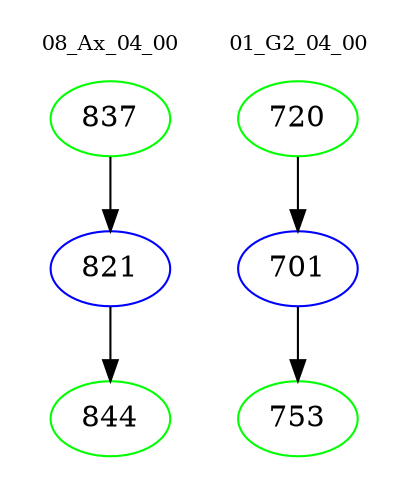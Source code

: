 digraph{
subgraph cluster_0 {
color = white
label = "08_Ax_04_00";
fontsize=10;
T0_837 [label="837", color="green"]
T0_837 -> T0_821 [color="black"]
T0_821 [label="821", color="blue"]
T0_821 -> T0_844 [color="black"]
T0_844 [label="844", color="green"]
}
subgraph cluster_1 {
color = white
label = "01_G2_04_00";
fontsize=10;
T1_720 [label="720", color="green"]
T1_720 -> T1_701 [color="black"]
T1_701 [label="701", color="blue"]
T1_701 -> T1_753 [color="black"]
T1_753 [label="753", color="green"]
}
}
